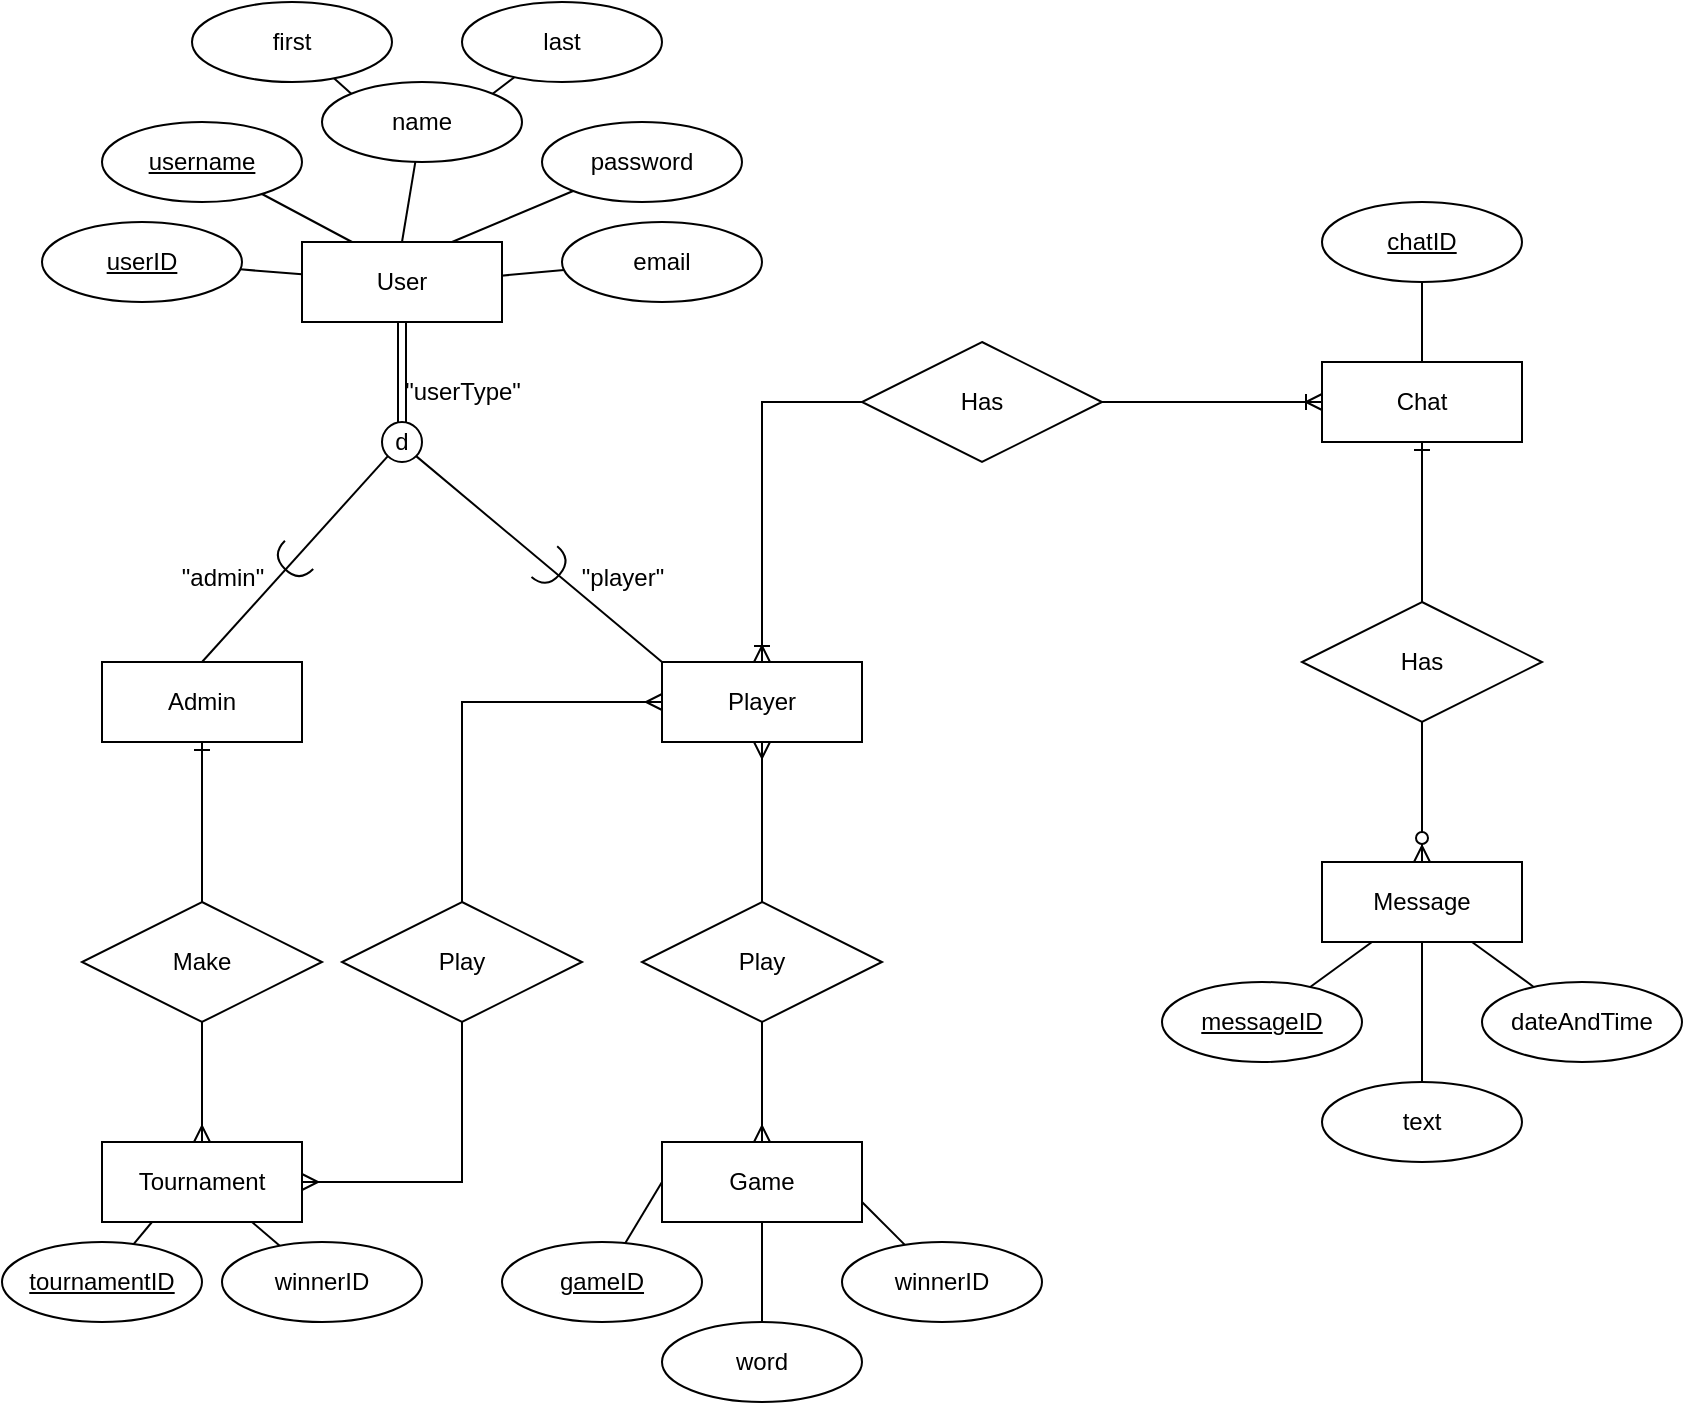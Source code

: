 <mxfile version="23.0.2" type="github">
  <diagram name="Page-1" id="I7xc5j70TLK0VO-wYfFK">
    <mxGraphModel dx="779" dy="454" grid="1" gridSize="10" guides="1" tooltips="1" connect="1" arrows="1" fold="1" page="1" pageScale="1" pageWidth="850" pageHeight="1100" math="0" shadow="0">
      <root>
        <mxCell id="0" />
        <mxCell id="1" parent="0" />
        <mxCell id="m1UoJA5h-3axytS2Gg8Y-1" value="&lt;div&gt;User&lt;/div&gt;" style="whiteSpace=wrap;html=1;align=center;" parent="1" vertex="1">
          <mxGeometry x="150" y="180" width="100" height="40" as="geometry" />
        </mxCell>
        <mxCell id="m1UoJA5h-3axytS2Gg8Y-8" style="rounded=0;orthogonalLoop=1;jettySize=auto;html=1;entryX=0.25;entryY=0;entryDx=0;entryDy=0;endArrow=none;endFill=0;" parent="1" source="m1UoJA5h-3axytS2Gg8Y-2" target="m1UoJA5h-3axytS2Gg8Y-1" edge="1">
          <mxGeometry relative="1" as="geometry" />
        </mxCell>
        <mxCell id="m1UoJA5h-3axytS2Gg8Y-2" value="username" style="ellipse;whiteSpace=wrap;html=1;align=center;fontStyle=4;" parent="1" vertex="1">
          <mxGeometry x="50" y="120" width="100" height="40" as="geometry" />
        </mxCell>
        <mxCell id="m1UoJA5h-3axytS2Gg8Y-9" style="rounded=0;orthogonalLoop=1;jettySize=auto;html=1;entryX=0.75;entryY=0;entryDx=0;entryDy=0;endArrow=none;endFill=0;" parent="1" source="m1UoJA5h-3axytS2Gg8Y-3" target="m1UoJA5h-3axytS2Gg8Y-1" edge="1">
          <mxGeometry relative="1" as="geometry" />
        </mxCell>
        <mxCell id="m1UoJA5h-3axytS2Gg8Y-3" value="&lt;div&gt;password&lt;/div&gt;" style="ellipse;whiteSpace=wrap;html=1;align=center;" parent="1" vertex="1">
          <mxGeometry x="270" y="120" width="100" height="40" as="geometry" />
        </mxCell>
        <mxCell id="m1UoJA5h-3axytS2Gg8Y-10" style="rounded=0;orthogonalLoop=1;jettySize=auto;html=1;entryX=0.996;entryY=0.421;entryDx=0;entryDy=0;endArrow=none;endFill=0;entryPerimeter=0;" parent="1" source="m1UoJA5h-3axytS2Gg8Y-4" target="m1UoJA5h-3axytS2Gg8Y-1" edge="1">
          <mxGeometry relative="1" as="geometry" />
        </mxCell>
        <mxCell id="m1UoJA5h-3axytS2Gg8Y-4" value="email" style="ellipse;whiteSpace=wrap;html=1;align=center;" parent="1" vertex="1">
          <mxGeometry x="280" y="170" width="100" height="40" as="geometry" />
        </mxCell>
        <mxCell id="m1UoJA5h-3axytS2Gg8Y-7" style="rounded=0;orthogonalLoop=1;jettySize=auto;html=1;strokeColor=default;endArrow=none;endFill=0;" parent="1" source="m1UoJA5h-3axytS2Gg8Y-5" target="m1UoJA5h-3axytS2Gg8Y-1" edge="1">
          <mxGeometry relative="1" as="geometry" />
        </mxCell>
        <mxCell id="m1UoJA5h-3axytS2Gg8Y-5" value="&lt;div&gt;userID&lt;/div&gt;" style="ellipse;whiteSpace=wrap;html=1;align=center;fontStyle=4;" parent="1" vertex="1">
          <mxGeometry x="20" y="170" width="100" height="40" as="geometry" />
        </mxCell>
        <mxCell id="m1UoJA5h-3axytS2Gg8Y-12" value="&lt;div&gt;Admin&lt;/div&gt;" style="whiteSpace=wrap;html=1;align=center;" parent="1" vertex="1">
          <mxGeometry x="50" y="390" width="100" height="40" as="geometry" />
        </mxCell>
        <mxCell id="m1UoJA5h-3axytS2Gg8Y-13" value="Player" style="whiteSpace=wrap;html=1;align=center;" parent="1" vertex="1">
          <mxGeometry x="330" y="390" width="100" height="40" as="geometry" />
        </mxCell>
        <mxCell id="m1UoJA5h-3axytS2Gg8Y-14" value="Game" style="whiteSpace=wrap;html=1;align=center;" parent="1" vertex="1">
          <mxGeometry x="330" y="630" width="100" height="40" as="geometry" />
        </mxCell>
        <mxCell id="m1UoJA5h-3axytS2Gg8Y-15" value="Tournament" style="whiteSpace=wrap;html=1;align=center;" parent="1" vertex="1">
          <mxGeometry x="50" y="630" width="100" height="40" as="geometry" />
        </mxCell>
        <mxCell id="m1UoJA5h-3axytS2Gg8Y-16" value="Chat" style="whiteSpace=wrap;html=1;align=center;" parent="1" vertex="1">
          <mxGeometry x="660" y="240" width="100" height="40" as="geometry" />
        </mxCell>
        <mxCell id="m1UoJA5h-3axytS2Gg8Y-17" value="Message" style="whiteSpace=wrap;html=1;align=center;" parent="1" vertex="1">
          <mxGeometry x="660" y="490" width="100" height="40" as="geometry" />
        </mxCell>
        <mxCell id="m1UoJA5h-3axytS2Gg8Y-18" value="tournamentID" style="ellipse;whiteSpace=wrap;html=1;align=center;fontStyle=4;" parent="1" vertex="1">
          <mxGeometry y="680" width="100" height="40" as="geometry" />
        </mxCell>
        <mxCell id="m1UoJA5h-3axytS2Gg8Y-29" style="rounded=0;orthogonalLoop=1;jettySize=auto;html=1;entryX=0.75;entryY=1;entryDx=0;entryDy=0;endArrow=none;endFill=0;" parent="1" source="m1UoJA5h-3axytS2Gg8Y-19" target="m1UoJA5h-3axytS2Gg8Y-15" edge="1">
          <mxGeometry relative="1" as="geometry" />
        </mxCell>
        <mxCell id="m1UoJA5h-3axytS2Gg8Y-19" value="&lt;div&gt;winnerID&lt;/div&gt;" style="ellipse;whiteSpace=wrap;html=1;align=center;" parent="1" vertex="1">
          <mxGeometry x="110" y="680" width="100" height="40" as="geometry" />
        </mxCell>
        <mxCell id="m1UoJA5h-3axytS2Gg8Y-30" style="rounded=0;orthogonalLoop=1;jettySize=auto;html=1;entryX=0.5;entryY=1;entryDx=0;entryDy=0;endArrow=none;endFill=0;" parent="1" source="m1UoJA5h-3axytS2Gg8Y-20" target="m1UoJA5h-3axytS2Gg8Y-14" edge="1">
          <mxGeometry relative="1" as="geometry" />
        </mxCell>
        <mxCell id="m1UoJA5h-3axytS2Gg8Y-20" value="word" style="ellipse;whiteSpace=wrap;html=1;align=center;" parent="1" vertex="1">
          <mxGeometry x="330" y="720" width="100" height="40" as="geometry" />
        </mxCell>
        <mxCell id="m1UoJA5h-3axytS2Gg8Y-32" style="rounded=0;orthogonalLoop=1;jettySize=auto;html=1;entryX=1;entryY=0.75;entryDx=0;entryDy=0;endArrow=none;endFill=0;" parent="1" source="m1UoJA5h-3axytS2Gg8Y-21" target="m1UoJA5h-3axytS2Gg8Y-14" edge="1">
          <mxGeometry relative="1" as="geometry" />
        </mxCell>
        <mxCell id="m1UoJA5h-3axytS2Gg8Y-21" value="winnerID" style="ellipse;whiteSpace=wrap;html=1;align=center;" parent="1" vertex="1">
          <mxGeometry x="420" y="680" width="100" height="40" as="geometry" />
        </mxCell>
        <mxCell id="m1UoJA5h-3axytS2Gg8Y-31" style="rounded=0;orthogonalLoop=1;jettySize=auto;html=1;entryX=0;entryY=0.5;entryDx=0;entryDy=0;endArrow=none;endFill=0;" parent="1" source="m1UoJA5h-3axytS2Gg8Y-22" target="m1UoJA5h-3axytS2Gg8Y-14" edge="1">
          <mxGeometry relative="1" as="geometry" />
        </mxCell>
        <mxCell id="m1UoJA5h-3axytS2Gg8Y-22" value="gameID" style="ellipse;whiteSpace=wrap;html=1;align=center;fontStyle=4;" parent="1" vertex="1">
          <mxGeometry x="250" y="680" width="100" height="40" as="geometry" />
        </mxCell>
        <mxCell id="m1UoJA5h-3axytS2Gg8Y-35" style="rounded=0;orthogonalLoop=1;jettySize=auto;html=1;entryX=0.25;entryY=1;entryDx=0;entryDy=0;endArrow=none;endFill=0;" parent="1" source="m1UoJA5h-3axytS2Gg8Y-23" target="m1UoJA5h-3axytS2Gg8Y-17" edge="1">
          <mxGeometry relative="1" as="geometry" />
        </mxCell>
        <mxCell id="m1UoJA5h-3axytS2Gg8Y-23" value="messageID" style="ellipse;whiteSpace=wrap;html=1;align=center;fontStyle=4;" parent="1" vertex="1">
          <mxGeometry x="580" y="550" width="100" height="40" as="geometry" />
        </mxCell>
        <mxCell id="m1UoJA5h-3axytS2Gg8Y-36" style="rounded=0;orthogonalLoop=1;jettySize=auto;html=1;entryX=0.5;entryY=1;entryDx=0;entryDy=0;endArrow=none;endFill=0;" parent="1" source="m1UoJA5h-3axytS2Gg8Y-24" target="m1UoJA5h-3axytS2Gg8Y-17" edge="1">
          <mxGeometry relative="1" as="geometry" />
        </mxCell>
        <mxCell id="m1UoJA5h-3axytS2Gg8Y-24" value="text" style="ellipse;whiteSpace=wrap;html=1;align=center;" parent="1" vertex="1">
          <mxGeometry x="660" y="600" width="100" height="40" as="geometry" />
        </mxCell>
        <mxCell id="m1UoJA5h-3axytS2Gg8Y-37" style="rounded=0;orthogonalLoop=1;jettySize=auto;html=1;entryX=0.75;entryY=1;entryDx=0;entryDy=0;endArrow=none;endFill=0;" parent="1" source="m1UoJA5h-3axytS2Gg8Y-25" target="m1UoJA5h-3axytS2Gg8Y-17" edge="1">
          <mxGeometry relative="1" as="geometry" />
        </mxCell>
        <mxCell id="m1UoJA5h-3axytS2Gg8Y-25" value="&lt;div&gt;dateAndTime&lt;/div&gt;" style="ellipse;whiteSpace=wrap;html=1;align=center;" parent="1" vertex="1">
          <mxGeometry x="740" y="550" width="100" height="40" as="geometry" />
        </mxCell>
        <mxCell id="m1UoJA5h-3axytS2Gg8Y-28" style="rounded=0;orthogonalLoop=1;jettySize=auto;html=1;entryX=0.25;entryY=1;entryDx=0;entryDy=0;endArrow=none;endFill=0;" parent="1" source="m1UoJA5h-3axytS2Gg8Y-18" target="m1UoJA5h-3axytS2Gg8Y-15" edge="1">
          <mxGeometry relative="1" as="geometry" />
        </mxCell>
        <mxCell id="m1UoJA5h-3axytS2Gg8Y-34" style="rounded=0;orthogonalLoop=1;jettySize=auto;html=1;endArrow=none;endFill=0;" parent="1" source="m1UoJA5h-3axytS2Gg8Y-33" target="m1UoJA5h-3axytS2Gg8Y-16" edge="1">
          <mxGeometry relative="1" as="geometry" />
        </mxCell>
        <mxCell id="m1UoJA5h-3axytS2Gg8Y-33" value="chatID" style="ellipse;whiteSpace=wrap;html=1;align=center;fontStyle=4;" parent="1" vertex="1">
          <mxGeometry x="660" y="160" width="100" height="40" as="geometry" />
        </mxCell>
        <mxCell id="m1UoJA5h-3axytS2Gg8Y-38" value="Has" style="shape=rhombus;perimeter=rhombusPerimeter;whiteSpace=wrap;html=1;align=center;" parent="1" vertex="1">
          <mxGeometry x="430" y="230" width="120" height="60" as="geometry" />
        </mxCell>
        <mxCell id="m1UoJA5h-3axytS2Gg8Y-39" value="Has" style="shape=rhombus;perimeter=rhombusPerimeter;whiteSpace=wrap;html=1;align=center;" parent="1" vertex="1">
          <mxGeometry x="650" y="360" width="120" height="60" as="geometry" />
        </mxCell>
        <mxCell id="m1UoJA5h-3axytS2Gg8Y-40" value="Make" style="shape=rhombus;perimeter=rhombusPerimeter;whiteSpace=wrap;html=1;align=center;" parent="1" vertex="1">
          <mxGeometry x="40" y="510" width="120" height="60" as="geometry" />
        </mxCell>
        <mxCell id="m1UoJA5h-3axytS2Gg8Y-41" value="Play" style="shape=rhombus;perimeter=rhombusPerimeter;whiteSpace=wrap;html=1;align=center;" parent="1" vertex="1">
          <mxGeometry x="320" y="510" width="120" height="60" as="geometry" />
        </mxCell>
        <mxCell id="m1UoJA5h-3axytS2Gg8Y-42" value="Play" style="shape=rhombus;perimeter=rhombusPerimeter;whiteSpace=wrap;html=1;align=center;" parent="1" vertex="1">
          <mxGeometry x="170" y="510" width="120" height="60" as="geometry" />
        </mxCell>
        <mxCell id="m1UoJA5h-3axytS2Gg8Y-44" value="" style="fontSize=12;html=1;endArrow=ERone;endFill=1;rounded=0;entryX=0.5;entryY=1;entryDx=0;entryDy=0;exitX=0.5;exitY=0;exitDx=0;exitDy=0;" parent="1" source="m1UoJA5h-3axytS2Gg8Y-39" target="m1UoJA5h-3axytS2Gg8Y-16" edge="1">
          <mxGeometry width="100" height="100" relative="1" as="geometry">
            <mxPoint x="540" y="440" as="sourcePoint" />
            <mxPoint x="640" y="340" as="targetPoint" />
          </mxGeometry>
        </mxCell>
        <mxCell id="m1UoJA5h-3axytS2Gg8Y-45" value="" style="fontSize=12;html=1;endArrow=ERzeroToMany;endFill=1;rounded=0;entryX=0.5;entryY=0;entryDx=0;entryDy=0;exitX=0.5;exitY=1;exitDx=0;exitDy=0;" parent="1" source="m1UoJA5h-3axytS2Gg8Y-39" target="m1UoJA5h-3axytS2Gg8Y-17" edge="1">
          <mxGeometry width="100" height="100" relative="1" as="geometry">
            <mxPoint x="380" y="540" as="sourcePoint" />
            <mxPoint x="480" y="440" as="targetPoint" />
          </mxGeometry>
        </mxCell>
        <mxCell id="m1UoJA5h-3axytS2Gg8Y-46" value="" style="fontSize=12;html=1;endArrow=ERoneToMany;rounded=0;exitX=1;exitY=0.5;exitDx=0;exitDy=0;" parent="1" source="m1UoJA5h-3axytS2Gg8Y-38" target="m1UoJA5h-3axytS2Gg8Y-16" edge="1">
          <mxGeometry width="100" height="100" relative="1" as="geometry">
            <mxPoint x="380" y="450" as="sourcePoint" />
            <mxPoint x="480" y="350" as="targetPoint" />
          </mxGeometry>
        </mxCell>
        <mxCell id="m1UoJA5h-3axytS2Gg8Y-48" value="" style="fontSize=12;html=1;endArrow=ERmany;rounded=0;exitX=0.5;exitY=1;exitDx=0;exitDy=0;entryX=0.5;entryY=0;entryDx=0;entryDy=0;" parent="1" source="m1UoJA5h-3axytS2Gg8Y-41" target="m1UoJA5h-3axytS2Gg8Y-14" edge="1">
          <mxGeometry width="100" height="100" relative="1" as="geometry">
            <mxPoint x="170" y="600" as="sourcePoint" />
            <mxPoint x="370" y="590" as="targetPoint" />
          </mxGeometry>
        </mxCell>
        <mxCell id="m1UoJA5h-3axytS2Gg8Y-49" value="" style="fontSize=12;html=1;endArrow=ERmany;rounded=0;exitX=0.5;exitY=1;exitDx=0;exitDy=0;entryX=1;entryY=0.5;entryDx=0;entryDy=0;edgeStyle=orthogonalEdgeStyle;" parent="1" source="m1UoJA5h-3axytS2Gg8Y-42" target="m1UoJA5h-3axytS2Gg8Y-15" edge="1">
          <mxGeometry width="100" height="100" relative="1" as="geometry">
            <mxPoint x="249.17" y="570" as="sourcePoint" />
            <mxPoint x="249.17" y="630" as="targetPoint" />
          </mxGeometry>
        </mxCell>
        <mxCell id="m1UoJA5h-3axytS2Gg8Y-51" value="" style="fontSize=12;html=1;endArrow=ERmany;rounded=0;exitX=0.5;exitY=0;exitDx=0;exitDy=0;entryX=0.5;entryY=1;entryDx=0;entryDy=0;" parent="1" source="m1UoJA5h-3axytS2Gg8Y-41" target="m1UoJA5h-3axytS2Gg8Y-13" edge="1">
          <mxGeometry width="100" height="100" relative="1" as="geometry">
            <mxPoint x="440" y="400" as="sourcePoint" />
            <mxPoint x="440" y="460" as="targetPoint" />
          </mxGeometry>
        </mxCell>
        <mxCell id="m1UoJA5h-3axytS2Gg8Y-52" value="" style="fontSize=12;html=1;endArrow=ERmany;rounded=0;exitX=0.5;exitY=0;exitDx=0;exitDy=0;entryX=0;entryY=0.5;entryDx=0;entryDy=0;edgeStyle=orthogonalEdgeStyle;" parent="1" source="m1UoJA5h-3axytS2Gg8Y-42" target="m1UoJA5h-3axytS2Gg8Y-13" edge="1">
          <mxGeometry width="100" height="100" relative="1" as="geometry">
            <mxPoint x="220" y="500" as="sourcePoint" />
            <mxPoint x="220" y="420" as="targetPoint" />
          </mxGeometry>
        </mxCell>
        <mxCell id="m1UoJA5h-3axytS2Gg8Y-53" value="" style="fontSize=12;html=1;endArrow=ERone;endFill=1;rounded=0;entryX=0.5;entryY=1;entryDx=0;entryDy=0;exitX=0.5;exitY=0;exitDx=0;exitDy=0;" parent="1" source="m1UoJA5h-3axytS2Gg8Y-40" target="m1UoJA5h-3axytS2Gg8Y-12" edge="1">
          <mxGeometry width="100" height="100" relative="1" as="geometry">
            <mxPoint x="30" y="490" as="sourcePoint" />
            <mxPoint x="100" y="390" as="targetPoint" />
          </mxGeometry>
        </mxCell>
        <mxCell id="m1UoJA5h-3axytS2Gg8Y-54" value="" style="fontSize=12;html=1;endArrow=ERmany;rounded=0;exitX=0.5;exitY=1;exitDx=0;exitDy=0;entryX=0.5;entryY=0;entryDx=0;entryDy=0;" parent="1" source="m1UoJA5h-3axytS2Gg8Y-40" target="m1UoJA5h-3axytS2Gg8Y-15" edge="1">
          <mxGeometry width="100" height="100" relative="1" as="geometry">
            <mxPoint x="240" y="580" as="sourcePoint" />
            <mxPoint x="180" y="660" as="targetPoint" />
          </mxGeometry>
        </mxCell>
        <mxCell id="m1UoJA5h-3axytS2Gg8Y-55" value="" style="fontSize=12;html=1;endArrow=ERoneToMany;rounded=0;entryX=0.5;entryY=0;entryDx=0;entryDy=0;exitX=0;exitY=0.5;exitDx=0;exitDy=0;edgeStyle=orthogonalEdgeStyle;" parent="1" source="m1UoJA5h-3axytS2Gg8Y-38" target="m1UoJA5h-3axytS2Gg8Y-13" edge="1">
          <mxGeometry width="100" height="100" relative="1" as="geometry">
            <mxPoint x="480" y="500" as="sourcePoint" />
            <mxPoint x="580" y="400" as="targetPoint" />
          </mxGeometry>
        </mxCell>
        <mxCell id="m1UoJA5h-3axytS2Gg8Y-57" value="" style="shape=link;html=1;rounded=0;exitX=0.5;exitY=1;exitDx=0;exitDy=0;" parent="1" source="m1UoJA5h-3axytS2Gg8Y-1" edge="1">
          <mxGeometry relative="1" as="geometry">
            <mxPoint x="70" y="310" as="sourcePoint" />
            <mxPoint x="200" y="270" as="targetPoint" />
          </mxGeometry>
        </mxCell>
        <mxCell id="m1UoJA5h-3axytS2Gg8Y-58" value="" style="resizable=0;html=1;whiteSpace=wrap;align=right;verticalAlign=bottom;" parent="m1UoJA5h-3axytS2Gg8Y-57" connectable="0" vertex="1">
          <mxGeometry x="1" relative="1" as="geometry" />
        </mxCell>
        <mxCell id="m1UoJA5h-3axytS2Gg8Y-59" value="d" style="ellipse;whiteSpace=wrap;html=1;aspect=fixed;" parent="1" vertex="1">
          <mxGeometry x="190" y="270" width="20" height="20" as="geometry" />
        </mxCell>
        <mxCell id="m1UoJA5h-3axytS2Gg8Y-62" value="" style="endArrow=none;html=1;rounded=0;entryX=0;entryY=1;entryDx=0;entryDy=0;exitX=0.5;exitY=0;exitDx=0;exitDy=0;" parent="1" source="m1UoJA5h-3axytS2Gg8Y-12" target="m1UoJA5h-3axytS2Gg8Y-59" edge="1">
          <mxGeometry width="50" height="50" relative="1" as="geometry">
            <mxPoint x="115" y="360" as="sourcePoint" />
            <mxPoint x="165" y="310" as="targetPoint" />
          </mxGeometry>
        </mxCell>
        <mxCell id="m1UoJA5h-3axytS2Gg8Y-63" value="" style="endArrow=none;html=1;rounded=0;exitX=0;exitY=0;exitDx=0;exitDy=0;entryX=1;entryY=1;entryDx=0;entryDy=0;" parent="1" source="m1UoJA5h-3axytS2Gg8Y-13" target="m1UoJA5h-3axytS2Gg8Y-59" edge="1">
          <mxGeometry width="50" height="50" relative="1" as="geometry">
            <mxPoint x="205" y="380" as="sourcePoint" />
            <mxPoint x="255" y="330" as="targetPoint" />
          </mxGeometry>
        </mxCell>
        <mxCell id="m1UoJA5h-3axytS2Gg8Y-64" value="" style="shape=requiredInterface;html=1;verticalLabelPosition=bottom;sketch=0;rotation=135;" parent="1" vertex="1">
          <mxGeometry x="140" y="330" width="10" height="20" as="geometry" />
        </mxCell>
        <mxCell id="m1UoJA5h-3axytS2Gg8Y-66" value="" style="shape=requiredInterface;html=1;verticalLabelPosition=bottom;sketch=0;rotation=40;" parent="1" vertex="1">
          <mxGeometry x="270" y="333" width="10" height="20" as="geometry" />
        </mxCell>
        <mxCell id="V8BRYtM3wi4--nb3yZZn-1" value="&quot;userType&quot;" style="text;html=1;align=center;verticalAlign=middle;resizable=0;points=[];autosize=1;strokeColor=none;fillColor=none;" vertex="1" parent="1">
          <mxGeometry x="190" y="240" width="80" height="30" as="geometry" />
        </mxCell>
        <mxCell id="V8BRYtM3wi4--nb3yZZn-2" value="&quot;player&quot;" style="text;html=1;align=center;verticalAlign=middle;resizable=0;points=[];autosize=1;strokeColor=none;fillColor=none;" vertex="1" parent="1">
          <mxGeometry x="280" y="333" width="60" height="30" as="geometry" />
        </mxCell>
        <mxCell id="V8BRYtM3wi4--nb3yZZn-3" value="&quot;admin&quot;" style="text;html=1;align=center;verticalAlign=middle;resizable=0;points=[];autosize=1;strokeColor=none;fillColor=none;" vertex="1" parent="1">
          <mxGeometry x="80" y="333" width="60" height="30" as="geometry" />
        </mxCell>
        <mxCell id="V8BRYtM3wi4--nb3yZZn-10" style="rounded=0;orthogonalLoop=1;jettySize=auto;html=1;entryX=0.5;entryY=0;entryDx=0;entryDy=0;endArrow=none;endFill=0;" edge="1" parent="1" source="V8BRYtM3wi4--nb3yZZn-5" target="m1UoJA5h-3axytS2Gg8Y-1">
          <mxGeometry relative="1" as="geometry" />
        </mxCell>
        <mxCell id="V8BRYtM3wi4--nb3yZZn-5" value="name" style="ellipse;whiteSpace=wrap;html=1;align=center;" vertex="1" parent="1">
          <mxGeometry x="160" y="100" width="100" height="40" as="geometry" />
        </mxCell>
        <mxCell id="V8BRYtM3wi4--nb3yZZn-9" style="rounded=0;orthogonalLoop=1;jettySize=auto;html=1;entryX=0;entryY=0;entryDx=0;entryDy=0;endArrow=none;endFill=0;" edge="1" parent="1" source="V8BRYtM3wi4--nb3yZZn-6" target="V8BRYtM3wi4--nb3yZZn-5">
          <mxGeometry relative="1" as="geometry" />
        </mxCell>
        <mxCell id="V8BRYtM3wi4--nb3yZZn-6" value="first" style="ellipse;whiteSpace=wrap;html=1;align=center;" vertex="1" parent="1">
          <mxGeometry x="95" y="60" width="100" height="40" as="geometry" />
        </mxCell>
        <mxCell id="V8BRYtM3wi4--nb3yZZn-8" style="rounded=0;orthogonalLoop=1;jettySize=auto;html=1;entryX=1;entryY=0;entryDx=0;entryDy=0;endArrow=none;endFill=0;" edge="1" parent="1" source="V8BRYtM3wi4--nb3yZZn-7" target="V8BRYtM3wi4--nb3yZZn-5">
          <mxGeometry relative="1" as="geometry" />
        </mxCell>
        <mxCell id="V8BRYtM3wi4--nb3yZZn-7" value="last" style="ellipse;whiteSpace=wrap;html=1;align=center;" vertex="1" parent="1">
          <mxGeometry x="230" y="60" width="100" height="40" as="geometry" />
        </mxCell>
      </root>
    </mxGraphModel>
  </diagram>
</mxfile>

